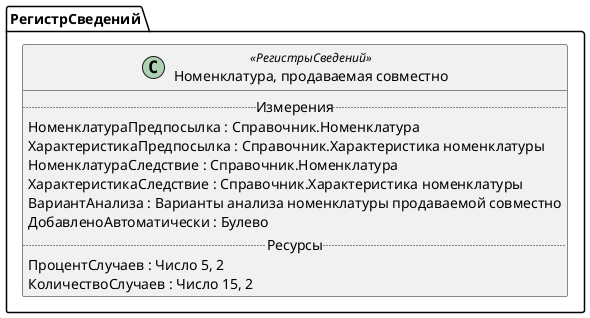 ﻿@startuml НоменклатураПродаваемаяСовместно
'!include templates.wsd
'..\include templates.wsd
class РегистрСведений.НоменклатураПродаваемаяСовместно as "Номенклатура, продаваемая совместно" <<РегистрыСведений>>
{
..Измерения..
НоменклатураПредпосылка : Справочник.Номенклатура
ХарактеристикаПредпосылка : Справочник.Характеристика номенклатуры
НоменклатураСледствие : Справочник.Номенклатура
ХарактеристикаСледствие : Справочник.Характеристика номенклатуры
ВариантАнализа : Варианты анализа номенклатуры продаваемой совместно
ДобавленоАвтоматически : Булево
..Ресурсы..
ПроцентСлучаев : Число 5, 2
КоличествоСлучаев : Число 15, 2
}
@enduml

